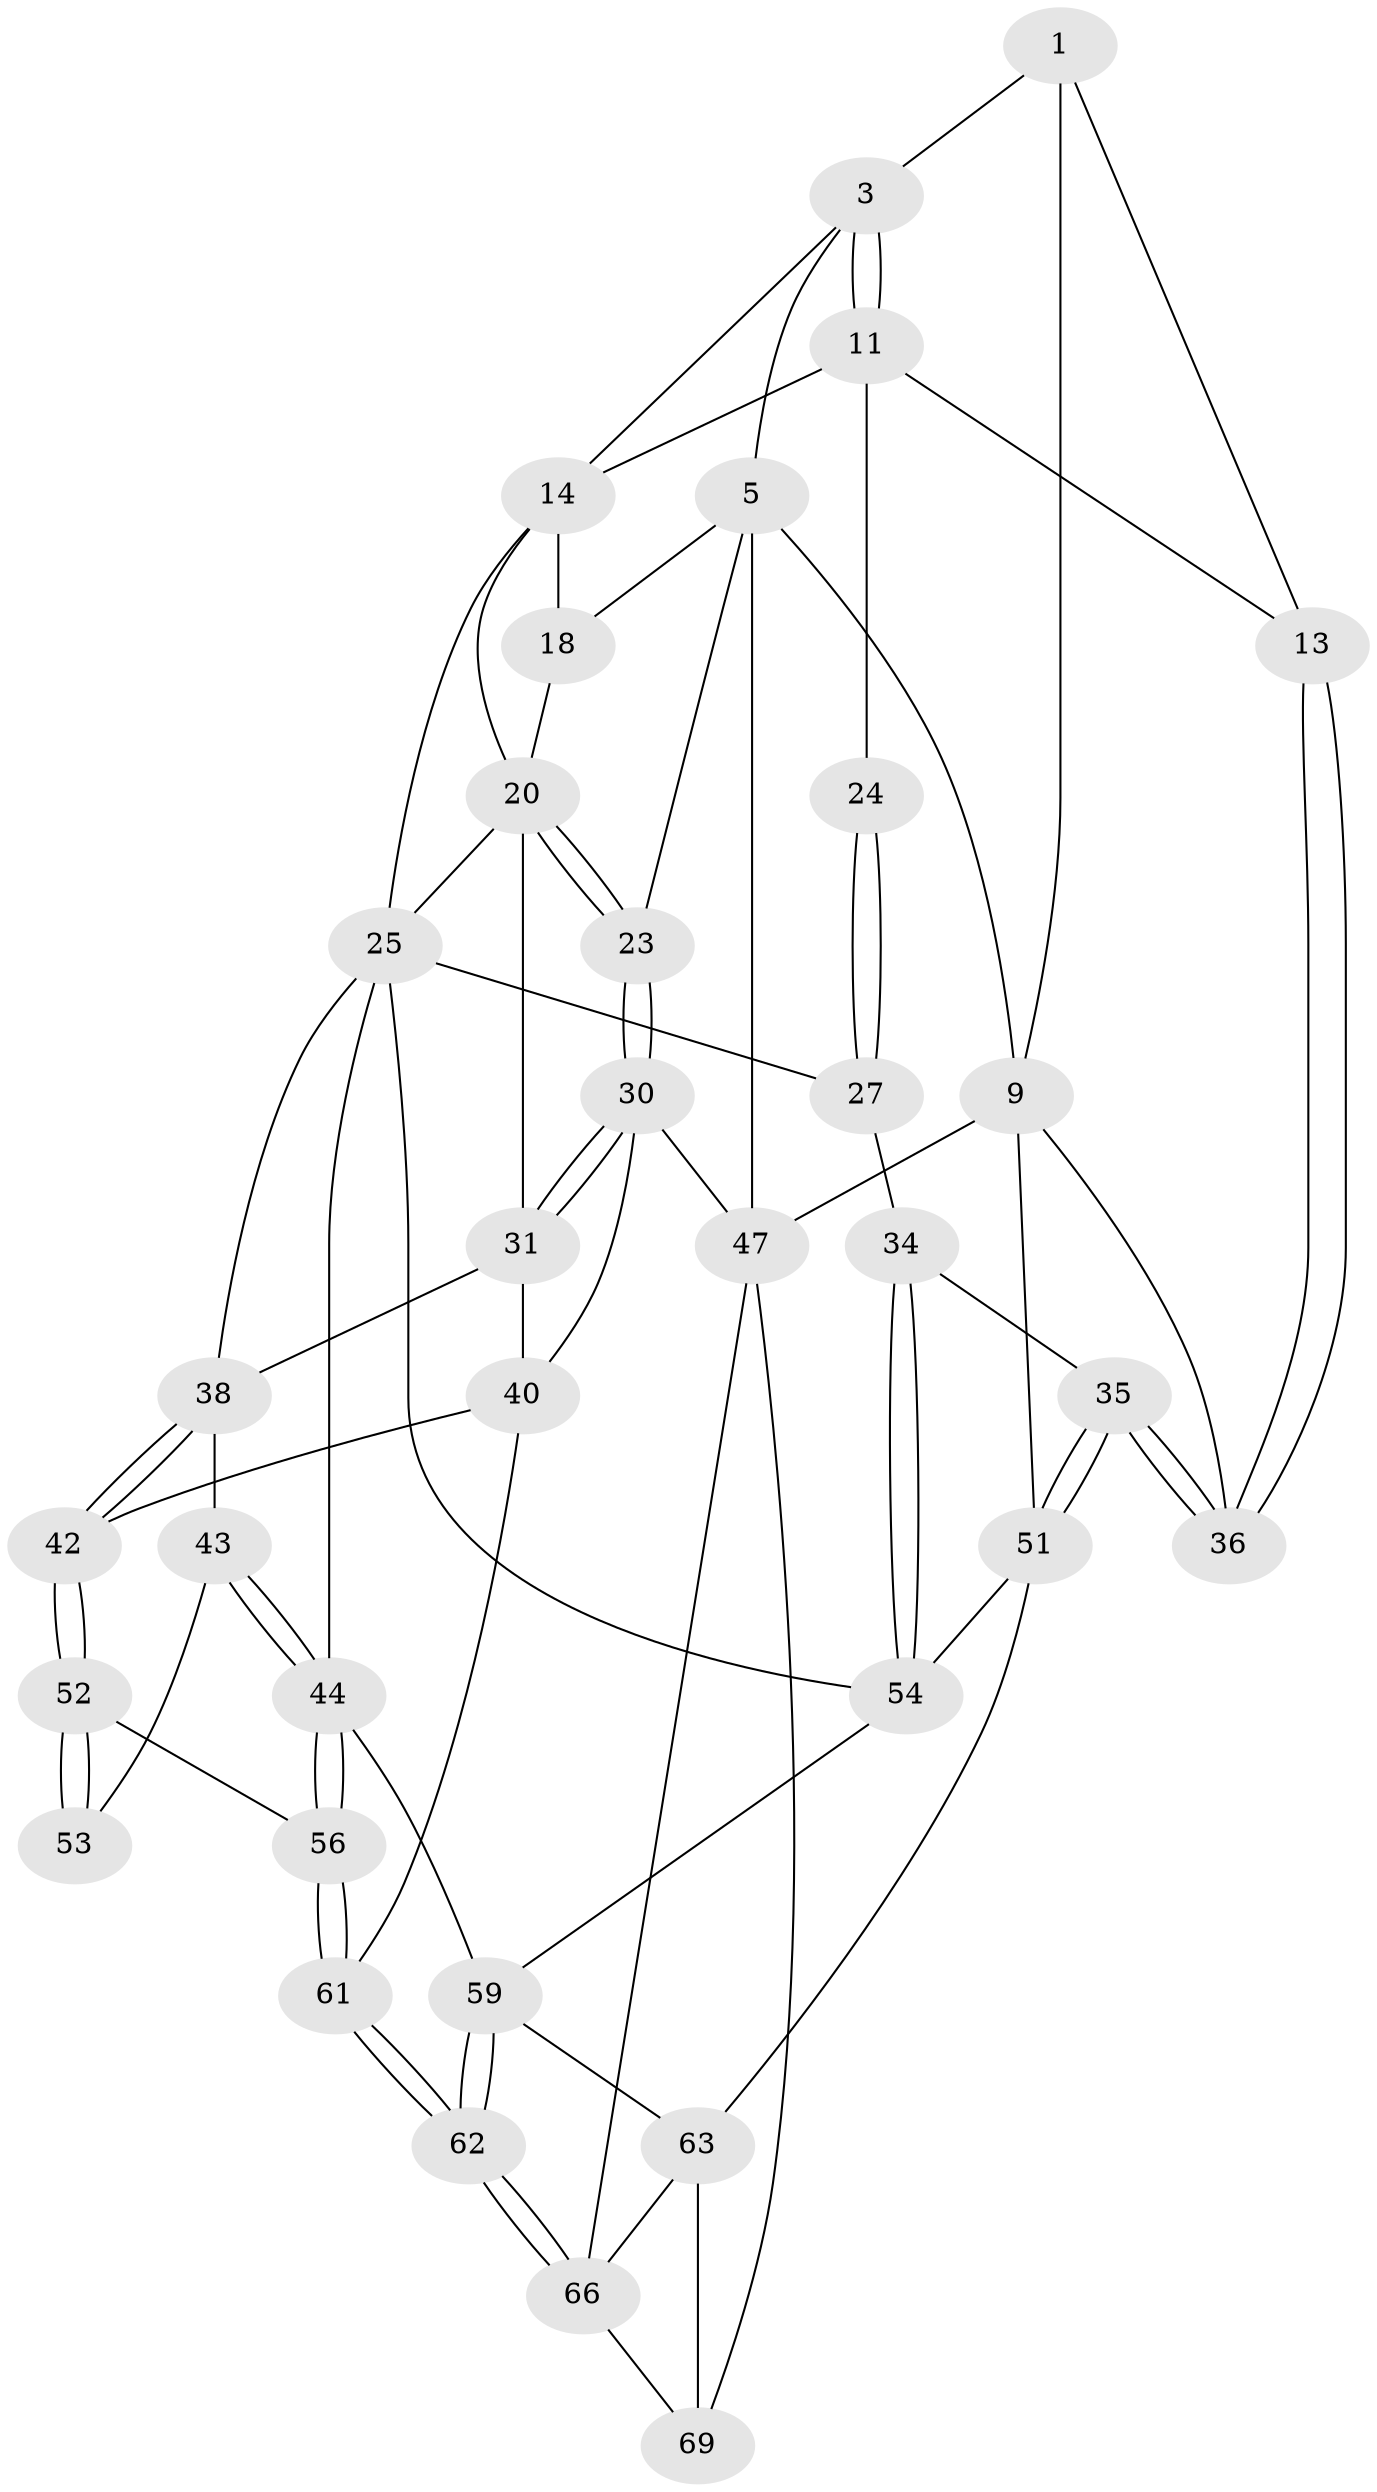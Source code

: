 // original degree distribution, {3: 0.028169014084507043, 4: 0.2676056338028169, 6: 0.22535211267605634, 5: 0.4788732394366197}
// Generated by graph-tools (version 1.1) at 2025/54/03/05/25 16:54:48]
// undirected, 35 vertices, 82 edges
graph export_dot {
graph [start="1"]
  node [color=gray90,style=filled];
  1 [pos="+0.3285805557728374+0",super="+2+7"];
  3 [pos="+0.6139926903187031+0",super="+4"];
  5 [pos="+1+0",super="+6+19"];
  9 [pos="+0.12629706479304575+0.09382312619306898",super="+10"];
  11 [pos="+0.5514866211595848+0.09555206720255123",super="+17+12"];
  13 [pos="+0.22613647218748667+0.33206909635807036"];
  14 [pos="+0.7945689787770324+0.07888565722180171",super="+15"];
  18 [pos="+0.8187057755540161+0.09431186451470898"];
  20 [pos="+0.9185308074769922+0.2516254344350091",super="+21"];
  23 [pos="+1+0.3053071231735603"];
  24 [pos="+0.453952455067811+0.3826320497688018"];
  25 [pos="+0.6467307059075391+0.5202333595324072",super="+26+29"];
  27 [pos="+0.5242530470717822+0.5843596648400438"];
  30 [pos="+1+0.3740881745865718",super="+48"];
  31 [pos="+1+0.3786786022459344",super="+32"];
  34 [pos="+0.28062301629726527+0.586559128233042"];
  35 [pos="+0.21988316948602962+0.5604636544139096"];
  36 [pos="+0.15816274426889182+0.40552718936609694"];
  38 [pos="+0.8225702520519147+0.6443882500755062",super="+39"];
  40 [pos="+1+0.7672137462085049",super="+41"];
  42 [pos="+0.9810241206305631+0.7673620087549158"];
  43 [pos="+0.7311251883610211+0.6770707351041487"];
  44 [pos="+0.6589735958114122+0.7100496630875357",super="+45"];
  47 [pos="+1+1",super="+50"];
  51 [pos="+0.13052261074448088+0.7967268291573475",super="+58"];
  52 [pos="+0.8920752694588342+0.7657264315471063",super="+55"];
  53 [pos="+0.7407492560142296+0.6878941973902885"];
  54 [pos="+0.37193202460962144+0.7376967621306023",super="+57"];
  56 [pos="+0.7216440681349457+0.811497231011612"];
  59 [pos="+0.5384077779970651+0.7982365389012409",super="+60"];
  61 [pos="+0.6753099990718288+0.9983007251215493"];
  62 [pos="+0.6732559251663452+1"];
  63 [pos="+0.43716000000882627+0.918830552037534",super="+67+64"];
  66 [pos="+0.6727201686582865+1",super="+70"];
  69 [pos="+0.23044778708698302+1",super="+71"];
  1 -- 3;
  1 -- 13;
  1 -- 9;
  3 -- 11;
  3 -- 11;
  3 -- 5;
  3 -- 14;
  5 -- 47;
  5 -- 9 [weight=2];
  5 -- 18;
  5 -- 23;
  9 -- 51;
  9 -- 36;
  9 -- 47 [weight=2];
  11 -- 24 [weight=2];
  11 -- 13;
  11 -- 14;
  13 -- 36;
  13 -- 36;
  14 -- 18;
  14 -- 25;
  14 -- 20;
  18 -- 20;
  20 -- 23;
  20 -- 23;
  20 -- 31 [weight=2];
  20 -- 25;
  23 -- 30;
  23 -- 30;
  24 -- 27;
  24 -- 27;
  25 -- 27;
  25 -- 44;
  25 -- 54;
  25 -- 38;
  27 -- 34;
  30 -- 31;
  30 -- 31;
  30 -- 40;
  30 -- 47;
  31 -- 40;
  31 -- 38;
  34 -- 35;
  34 -- 54;
  34 -- 54;
  35 -- 36;
  35 -- 36;
  35 -- 51;
  35 -- 51;
  38 -- 42;
  38 -- 42;
  38 -- 43;
  40 -- 42;
  40 -- 61;
  42 -- 52;
  42 -- 52;
  43 -- 44;
  43 -- 44;
  43 -- 53;
  44 -- 56;
  44 -- 56;
  44 -- 59;
  47 -- 66;
  47 -- 69;
  51 -- 54;
  51 -- 63;
  52 -- 53 [weight=2];
  52 -- 53;
  52 -- 56;
  54 -- 59;
  56 -- 61;
  56 -- 61;
  59 -- 62;
  59 -- 62;
  59 -- 63;
  61 -- 62;
  61 -- 62;
  62 -- 66;
  62 -- 66;
  63 -- 66;
  63 -- 69 [weight=2];
  66 -- 69;
}
